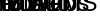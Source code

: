 <?xml version="1.0" encoding="UTF-8"?>
<mxfile>
  <diagram name="Arquitetura Geral">
    <mxGraphModel dx="800" dy="600" grid="1" gridSize="10" guides="1" tooltips="1" connect="1" arrows="1" fold="1">
      <root>
        <mxCell id="0"/>
        <mxCell id="1" parent="0"/>

        <!-- Usuário -->
        <mxCell id="2" value="Usuário" style="ellipse" vertex="1" parent="1" mxGeometry="{'x':20,'y':20,'width':80,'height':50}"/>

        <!-- Frontend Web -->
        <mxCell id="3" value="Frontend Web" style="rectangle" vertex="1" parent="1" mxGeometry="{'x':120,'y':10,'width':120,'height':60}"/>

        <!-- Backend API -->
        <mxCell id="4" value="Backend API" style="rectangle" vertex="1" parent="1" mxGeometry="{'x':270,'y':10,'width':120,'height':60}"/>

        <!-- Banco de Dados -->
        <mxCell id="5" value="Banco de Dados" style="cylinder" vertex="1" parent="1" mxGeometry="{'x':420,'y':10,'width':120,'height':60}"/>

        <!-- Dispositivos IoT -->
        <mxCell id="6" value="Dispositivos IoT" style="rectangle" vertex="1" parent="1" mxGeometry="{'x':270,'y':100,'width':120,'height':60}"/>

        <!-- Integrações -->
        <mxCell id="7" value="ERP / TMS / OMS" style="cloud" vertex="1" parent="1" mxGeometry="{'x':420,'y':100,'width':120,'height':60}"/>

        <!-- Conexões -->
        <mxCell id="8" source="2" target="3" edge="1" parent="1" style="orthogonalEdgeStyle"/>
        <mxCell id="9" source="3" target="4" edge="1" parent="1" style="orthogonalEdgeStyle"/>
        <mxCell id="10" source="4" target="5" edge="1" parent="1" style="orthogonalEdgeStyle"/>
        <mxCell id="11" source="4" target="6" edge="1" parent="1" style="orthogonalEdgeStyle"/>
        <mxCell id="12" source="4" target="7" edge="1" parent="1" style="orthogonalEdgeStyle"/>
      </root>
    </mxGraphModel>
  </diagram>
</mxfile>
